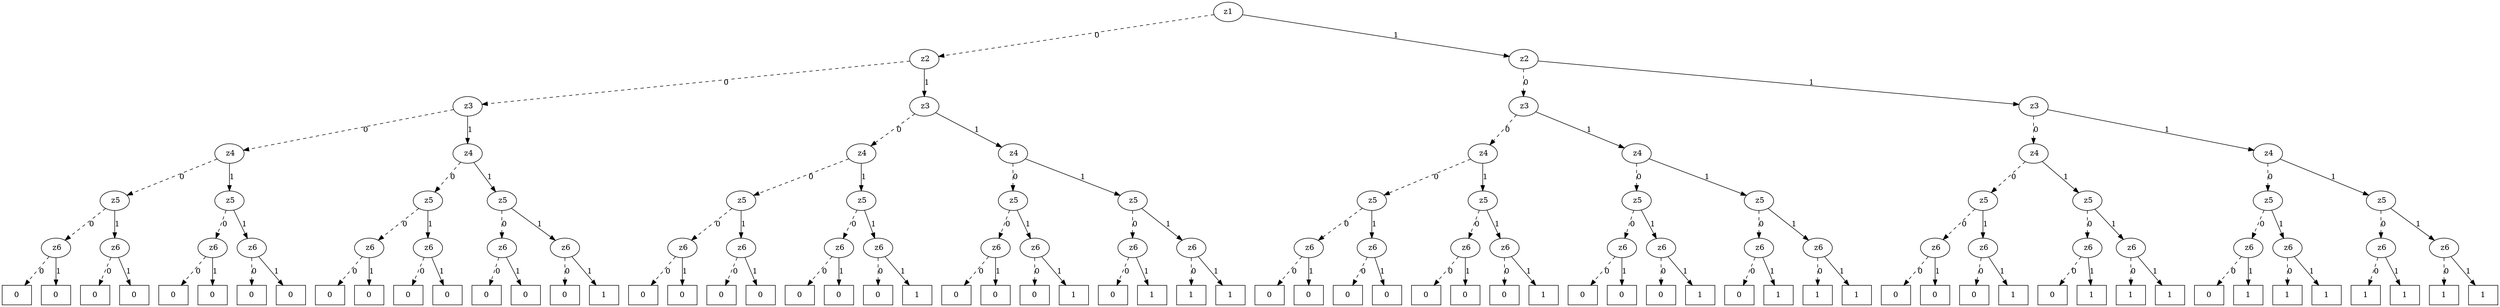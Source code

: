digraph G {
	// Level 0
	z1_0 [label="z1"];
	// Level 1
	 z2_0 [label=" z2"];
	 z2_1 [label=" z2"];
	// Level 2
	 z3_0 [label=" z3"];
	 z3_1 [label=" z3"];
	 z3_2 [label=" z3"];
	 z3_3 [label=" z3"];
	// Level 3
	 z4_0 [label=" z4"];
	 z4_1 [label=" z4"];
	 z4_2 [label=" z4"];
	 z4_3 [label=" z4"];
	 z4_4 [label=" z4"];
	 z4_5 [label=" z4"];
	 z4_6 [label=" z4"];
	 z4_7 [label=" z4"];
	// Level 4
	 z5_0 [label=" z5"];
	 z5_1 [label=" z5"];
	 z5_2 [label=" z5"];
	 z5_3 [label=" z5"];
	 z5_4 [label=" z5"];
	 z5_5 [label=" z5"];
	 z5_6 [label=" z5"];
	 z5_7 [label=" z5"];
	 z5_8 [label=" z5"];
	 z5_9 [label=" z5"];
	 z5_10 [label=" z5"];
	 z5_11 [label=" z5"];
	 z5_12 [label=" z5"];
	 z5_13 [label=" z5"];
	 z5_14 [label=" z5"];
	 z5_15 [label=" z5"];
	// Level 5
	 z6_0 [label=" z6"];
	 z6_1 [label=" z6"];
	 z6_2 [label=" z6"];
	 z6_3 [label=" z6"];
	 z6_4 [label=" z6"];
	 z6_5 [label=" z6"];
	 z6_6 [label=" z6"];
	 z6_7 [label=" z6"];
	 z6_8 [label=" z6"];
	 z6_9 [label=" z6"];
	 z6_10 [label=" z6"];
	 z6_11 [label=" z6"];
	 z6_12 [label=" z6"];
	 z6_13 [label=" z6"];
	 z6_14 [label=" z6"];
	 z6_15 [label=" z6"];
	 z6_16 [label=" z6"];
	 z6_17 [label=" z6"];
	 z6_18 [label=" z6"];
	 z6_19 [label=" z6"];
	 z6_20 [label=" z6"];
	 z6_21 [label=" z6"];
	 z6_22 [label=" z6"];
	 z6_23 [label=" z6"];
	 z6_24 [label=" z6"];
	 z6_25 [label=" z6"];
	 z6_26 [label=" z6"];
	 z6_27 [label=" z6"];
	 z6_28 [label=" z6"];
	 z6_29 [label=" z6"];
	 z6_30 [label=" z6"];
	 z6_31 [label=" z6"];
	leaf_0 [label="0", shape=box];
	leaf_1 [label="0", shape=box];
	leaf_2 [label="0", shape=box];
	leaf_3 [label="0", shape=box];
	leaf_4 [label="0", shape=box];
	leaf_5 [label="0", shape=box];
	leaf_6 [label="0", shape=box];
	leaf_7 [label="0", shape=box];
	leaf_8 [label="0", shape=box];
	leaf_9 [label="0", shape=box];
	leaf_10 [label="0", shape=box];
	leaf_11 [label="0", shape=box];
	leaf_12 [label="0", shape=box];
	leaf_13 [label="0", shape=box];
	leaf_14 [label="0", shape=box];
	leaf_15 [label="1", shape=box];
	leaf_16 [label="0", shape=box];
	leaf_17 [label="0", shape=box];
	leaf_18 [label="0", shape=box];
	leaf_19 [label="0", shape=box];
	leaf_20 [label="0", shape=box];
	leaf_21 [label="0", shape=box];
	leaf_22 [label="0", shape=box];
	leaf_23 [label="1", shape=box];
	leaf_24 [label="0", shape=box];
	leaf_25 [label="0", shape=box];
	leaf_26 [label="0", shape=box];
	leaf_27 [label="1", shape=box];
	leaf_28 [label="0", shape=box];
	leaf_29 [label="1", shape=box];
	leaf_30 [label="1", shape=box];
	leaf_31 [label="1", shape=box];
	leaf_32 [label="0", shape=box];
	leaf_33 [label="0", shape=box];
	leaf_34 [label="0", shape=box];
	leaf_35 [label="0", shape=box];
	leaf_36 [label="0", shape=box];
	leaf_37 [label="0", shape=box];
	leaf_38 [label="0", shape=box];
	leaf_39 [label="1", shape=box];
	leaf_40 [label="0", shape=box];
	leaf_41 [label="0", shape=box];
	leaf_42 [label="0", shape=box];
	leaf_43 [label="1", shape=box];
	leaf_44 [label="0", shape=box];
	leaf_45 [label="1", shape=box];
	leaf_46 [label="1", shape=box];
	leaf_47 [label="1", shape=box];
	leaf_48 [label="0", shape=box];
	leaf_49 [label="0", shape=box];
	leaf_50 [label="0", shape=box];
	leaf_51 [label="1", shape=box];
	leaf_52 [label="0", shape=box];
	leaf_53 [label="1", shape=box];
	leaf_54 [label="1", shape=box];
	leaf_55 [label="1", shape=box];
	leaf_56 [label="0", shape=box];
	leaf_57 [label="1", shape=box];
	leaf_58 [label="1", shape=box];
	leaf_59 [label="1", shape=box];
	leaf_60 [label="1", shape=box];
	leaf_61 [label="1", shape=box];
	leaf_62 [label="1", shape=box];
	leaf_63 [label="1", shape=box];
// Edges
	z1_0 ->  z2_0 [style=dashed, label="0"];
	z1_0 ->  z2_1 [style=solid, label="1"];
	 z2_0 ->  z3_0 [style=dashed, label="0"];
	 z2_0 ->  z3_1 [style=solid, label="1"];
	 z2_1 ->  z3_2 [style=dashed, label="0"];
	 z2_1 ->  z3_3 [style=solid, label="1"];
	 z3_0 ->  z4_0 [style=dashed, label="0"];
	 z3_0 ->  z4_1 [style=solid, label="1"];
	 z3_1 ->  z4_2 [style=dashed, label="0"];
	 z3_1 ->  z4_3 [style=solid, label="1"];
	 z3_2 ->  z4_4 [style=dashed, label="0"];
	 z3_2 ->  z4_5 [style=solid, label="1"];
	 z3_3 ->  z4_6 [style=dashed, label="0"];
	 z3_3 ->  z4_7 [style=solid, label="1"];
	 z4_0 ->  z5_0 [style=dashed, label="0"];
	 z4_0 ->  z5_1 [style=solid, label="1"];
	 z4_1 ->  z5_2 [style=dashed, label="0"];
	 z4_1 ->  z5_3 [style=solid, label="1"];
	 z4_2 ->  z5_4 [style=dashed, label="0"];
	 z4_2 ->  z5_5 [style=solid, label="1"];
	 z4_3 ->  z5_6 [style=dashed, label="0"];
	 z4_3 ->  z5_7 [style=solid, label="1"];
	 z4_4 ->  z5_8 [style=dashed, label="0"];
	 z4_4 ->  z5_9 [style=solid, label="1"];
	 z4_5 ->  z5_10 [style=dashed, label="0"];
	 z4_5 ->  z5_11 [style=solid, label="1"];
	 z4_6 ->  z5_12 [style=dashed, label="0"];
	 z4_6 ->  z5_13 [style=solid, label="1"];
	 z4_7 ->  z5_14 [style=dashed, label="0"];
	 z4_7 ->  z5_15 [style=solid, label="1"];
	 z5_0 ->  z6_0 [style=dashed, label="0"];
	 z5_0 ->  z6_1 [style=solid, label="1"];
	 z5_1 ->  z6_2 [style=dashed, label="0"];
	 z5_1 ->  z6_3 [style=solid, label="1"];
	 z5_2 ->  z6_4 [style=dashed, label="0"];
	 z5_2 ->  z6_5 [style=solid, label="1"];
	 z5_3 ->  z6_6 [style=dashed, label="0"];
	 z5_3 ->  z6_7 [style=solid, label="1"];
	 z5_4 ->  z6_8 [style=dashed, label="0"];
	 z5_4 ->  z6_9 [style=solid, label="1"];
	 z5_5 ->  z6_10 [style=dashed, label="0"];
	 z5_5 ->  z6_11 [style=solid, label="1"];
	 z5_6 ->  z6_12 [style=dashed, label="0"];
	 z5_6 ->  z6_13 [style=solid, label="1"];
	 z5_7 ->  z6_14 [style=dashed, label="0"];
	 z5_7 ->  z6_15 [style=solid, label="1"];
	 z5_8 ->  z6_16 [style=dashed, label="0"];
	 z5_8 ->  z6_17 [style=solid, label="1"];
	 z5_9 ->  z6_18 [style=dashed, label="0"];
	 z5_9 ->  z6_19 [style=solid, label="1"];
	 z5_10 ->  z6_20 [style=dashed, label="0"];
	 z5_10 ->  z6_21 [style=solid, label="1"];
	 z5_11 ->  z6_22 [style=dashed, label="0"];
	 z5_11 ->  z6_23 [style=solid, label="1"];
	 z5_12 ->  z6_24 [style=dashed, label="0"];
	 z5_12 ->  z6_25 [style=solid, label="1"];
	 z5_13 ->  z6_26 [style=dashed, label="0"];
	 z5_13 ->  z6_27 [style=solid, label="1"];
	 z5_14 ->  z6_28 [style=dashed, label="0"];
	 z5_14 ->  z6_29 [style=solid, label="1"];
	 z5_15 ->  z6_30 [style=dashed, label="0"];
	 z5_15 ->  z6_31 [style=solid, label="1"];
	 z6_0 -> leaf_0 [style=dashed, label="0"];
	 z6_0 -> leaf_1 [style=solid, label="1"];
	 z6_1 -> leaf_2 [style=dashed, label="0"];
	 z6_1 -> leaf_3 [style=solid, label="1"];
	 z6_2 -> leaf_4 [style=dashed, label="0"];
	 z6_2 -> leaf_5 [style=solid, label="1"];
	 z6_3 -> leaf_6 [style=dashed, label="0"];
	 z6_3 -> leaf_7 [style=solid, label="1"];
	 z6_4 -> leaf_8 [style=dashed, label="0"];
	 z6_4 -> leaf_9 [style=solid, label="1"];
	 z6_5 -> leaf_10 [style=dashed, label="0"];
	 z6_5 -> leaf_11 [style=solid, label="1"];
	 z6_6 -> leaf_12 [style=dashed, label="0"];
	 z6_6 -> leaf_13 [style=solid, label="1"];
	 z6_7 -> leaf_14 [style=dashed, label="0"];
	 z6_7 -> leaf_15 [style=solid, label="1"];
	 z6_8 -> leaf_16 [style=dashed, label="0"];
	 z6_8 -> leaf_17 [style=solid, label="1"];
	 z6_9 -> leaf_18 [style=dashed, label="0"];
	 z6_9 -> leaf_19 [style=solid, label="1"];
	 z6_10 -> leaf_20 [style=dashed, label="0"];
	 z6_10 -> leaf_21 [style=solid, label="1"];
	 z6_11 -> leaf_22 [style=dashed, label="0"];
	 z6_11 -> leaf_23 [style=solid, label="1"];
	 z6_12 -> leaf_24 [style=dashed, label="0"];
	 z6_12 -> leaf_25 [style=solid, label="1"];
	 z6_13 -> leaf_26 [style=dashed, label="0"];
	 z6_13 -> leaf_27 [style=solid, label="1"];
	 z6_14 -> leaf_28 [style=dashed, label="0"];
	 z6_14 -> leaf_29 [style=solid, label="1"];
	 z6_15 -> leaf_30 [style=dashed, label="0"];
	 z6_15 -> leaf_31 [style=solid, label="1"];
	 z6_16 -> leaf_32 [style=dashed, label="0"];
	 z6_16 -> leaf_33 [style=solid, label="1"];
	 z6_17 -> leaf_34 [style=dashed, label="0"];
	 z6_17 -> leaf_35 [style=solid, label="1"];
	 z6_18 -> leaf_36 [style=dashed, label="0"];
	 z6_18 -> leaf_37 [style=solid, label="1"];
	 z6_19 -> leaf_38 [style=dashed, label="0"];
	 z6_19 -> leaf_39 [style=solid, label="1"];
	 z6_20 -> leaf_40 [style=dashed, label="0"];
	 z6_20 -> leaf_41 [style=solid, label="1"];
	 z6_21 -> leaf_42 [style=dashed, label="0"];
	 z6_21 -> leaf_43 [style=solid, label="1"];
	 z6_22 -> leaf_44 [style=dashed, label="0"];
	 z6_22 -> leaf_45 [style=solid, label="1"];
	 z6_23 -> leaf_46 [style=dashed, label="0"];
	 z6_23 -> leaf_47 [style=solid, label="1"];
	 z6_24 -> leaf_48 [style=dashed, label="0"];
	 z6_24 -> leaf_49 [style=solid, label="1"];
	 z6_25 -> leaf_50 [style=dashed, label="0"];
	 z6_25 -> leaf_51 [style=solid, label="1"];
	 z6_26 -> leaf_52 [style=dashed, label="0"];
	 z6_26 -> leaf_53 [style=solid, label="1"];
	 z6_27 -> leaf_54 [style=dashed, label="0"];
	 z6_27 -> leaf_55 [style=solid, label="1"];
	 z6_28 -> leaf_56 [style=dashed, label="0"];
	 z6_28 -> leaf_57 [style=solid, label="1"];
	 z6_29 -> leaf_58 [style=dashed, label="0"];
	 z6_29 -> leaf_59 [style=solid, label="1"];
	 z6_30 -> leaf_60 [style=dashed, label="0"];
	 z6_30 -> leaf_61 [style=solid, label="1"];
	 z6_31 -> leaf_62 [style=dashed, label="0"];
	 z6_31 -> leaf_63 [style=solid, label="1"];
}
